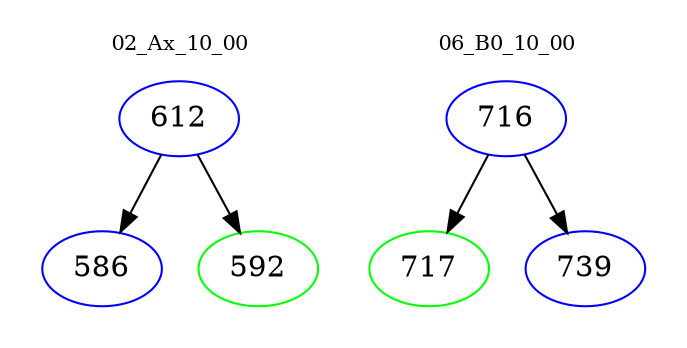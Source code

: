 digraph{
subgraph cluster_0 {
color = white
label = "02_Ax_10_00";
fontsize=10;
T0_612 [label="612", color="blue"]
T0_612 -> T0_586 [color="black"]
T0_586 [label="586", color="blue"]
T0_612 -> T0_592 [color="black"]
T0_592 [label="592", color="green"]
}
subgraph cluster_1 {
color = white
label = "06_B0_10_00";
fontsize=10;
T1_716 [label="716", color="blue"]
T1_716 -> T1_717 [color="black"]
T1_717 [label="717", color="green"]
T1_716 -> T1_739 [color="black"]
T1_739 [label="739", color="blue"]
}
}
